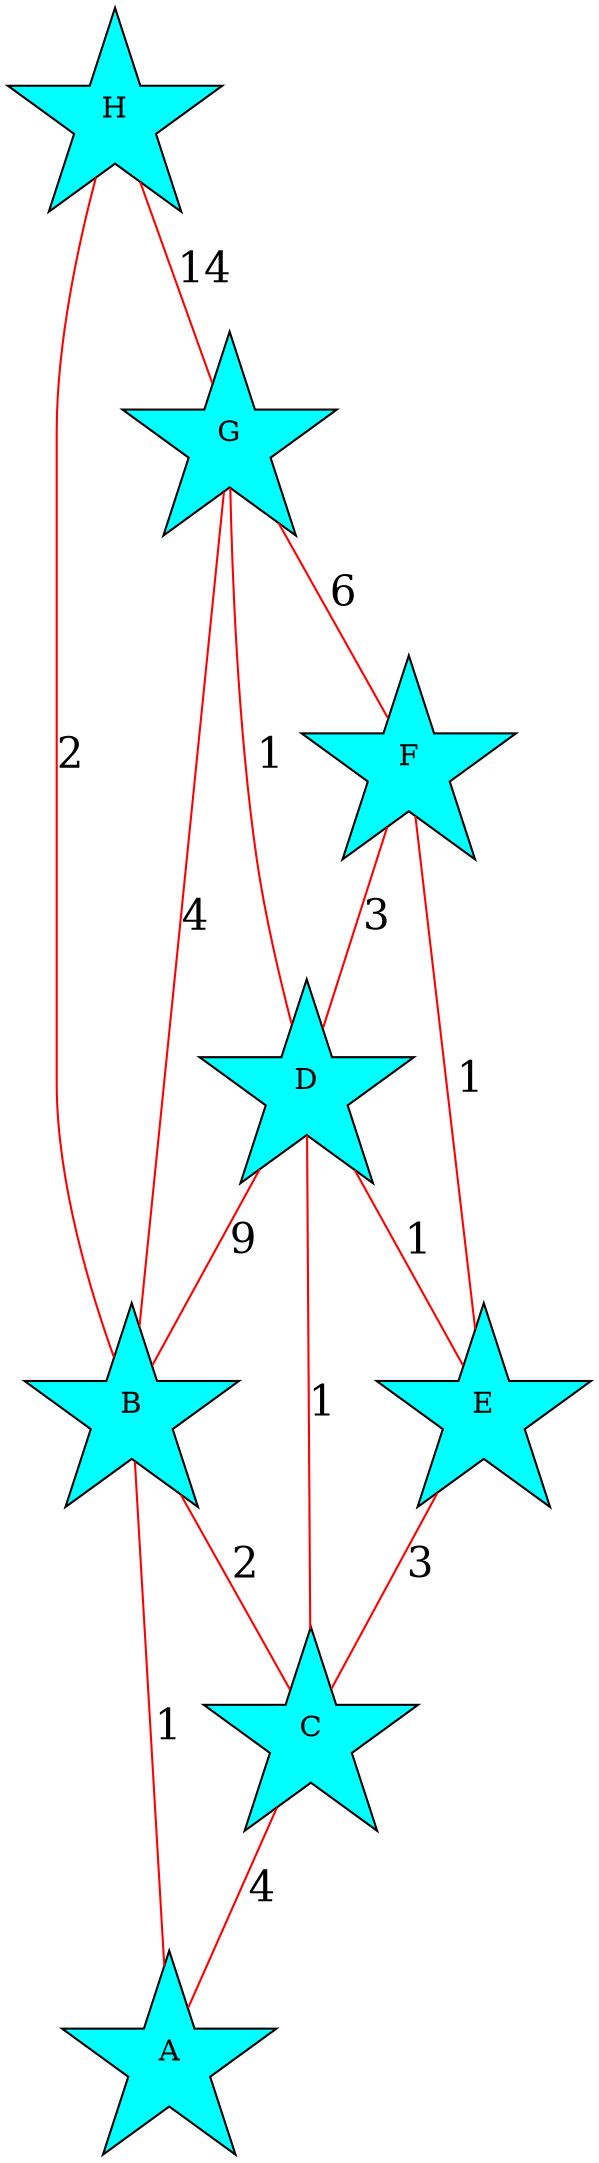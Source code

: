 graph {
node [shape="star" style="filled" fillcolor="aqua"];
edge [fontsize="20pt" color="red"];
H -- B [label="2"];
H -- G [label="14"];
G -- B [label="4"];
G -- F [label="6"];
G -- D [label="1"];
F -- D [label="3"];
F -- E [label="1"];
D -- E [label="1"];
D -- B [label="9"];
D -- C [label="1"];
E -- C [label="3"];
B -- C [label="2"];
C -- A [label="4"];
B -- A [label="1"];
}